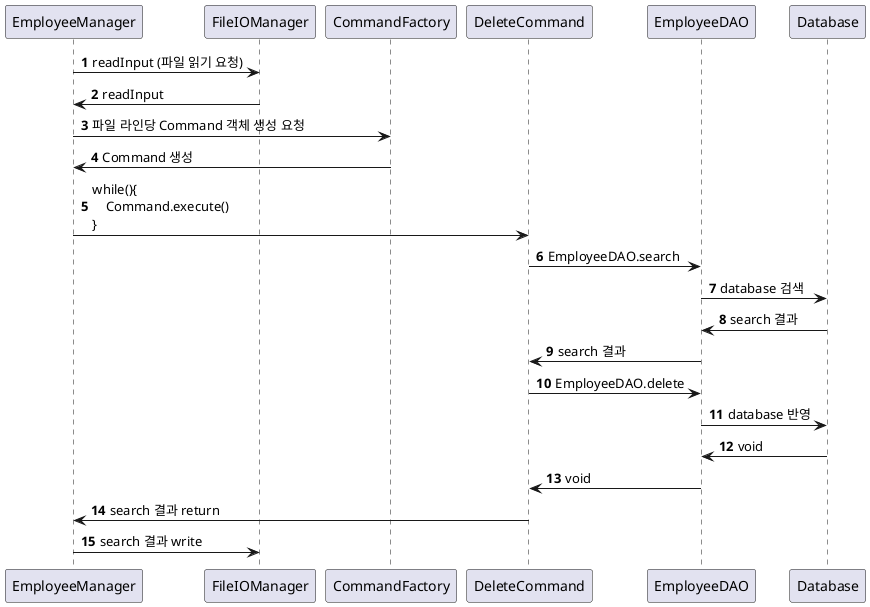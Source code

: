 @startuml
'https://plantuml.com/sequence-diagram

autonumber

EmployeeManager -> FileIOManager : readInput (파일 읽기 요청)
FileIOManager -> EmployeeManager : readInput
EmployeeManager -> CommandFactory : 파일 라인당 Command 객체 생성 요청
CommandFactory -> EmployeeManager : Command 생성
EmployeeManager -> DeleteCommand : while(){\n    Command.execute()\n}

DeleteCommand -> EmployeeDAO : EmployeeDAO.search
EmployeeDAO -> Database : database 검색
Database -> EmployeeDAO : search 결과
EmployeeDAO -> DeleteCommand : search 결과
DeleteCommand -> EmployeeDAO : EmployeeDAO.delete
EmployeeDAO -> Database : database 반영
Database -> EmployeeDAO : void
EmployeeDAO -> DeleteCommand : void
DeleteCommand -> EmployeeManager : search 결과 return

EmployeeManager -> FileIOManager : search 결과 write
@enduml